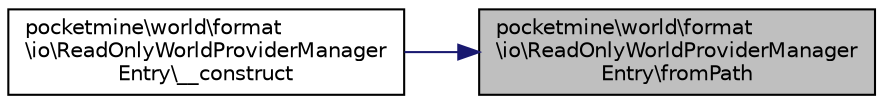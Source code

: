 digraph "pocketmine\world\format\io\ReadOnlyWorldProviderManagerEntry\fromPath"
{
 // INTERACTIVE_SVG=YES
 // LATEX_PDF_SIZE
  edge [fontname="Helvetica",fontsize="10",labelfontname="Helvetica",labelfontsize="10"];
  node [fontname="Helvetica",fontsize="10",shape=record];
  rankdir="RL";
  Node1 [label="pocketmine\\world\\format\l\\io\\ReadOnlyWorldProviderManager\lEntry\\fromPath",height=0.2,width=0.4,color="black", fillcolor="grey75", style="filled", fontcolor="black",tooltip=" "];
  Node1 -> Node2 [dir="back",color="midnightblue",fontsize="10",style="solid",fontname="Helvetica"];
  Node2 [label="pocketmine\\world\\format\l\\io\\ReadOnlyWorldProviderManager\lEntry\\__construct",height=0.2,width=0.4,color="black", fillcolor="white", style="filled",URL="$df/dab/classpocketmine_1_1world_1_1format_1_1io_1_1_read_only_world_provider_manager_entry.html#a0517deb3e18b277742a46a2320e79e35",tooltip=" "];
}

